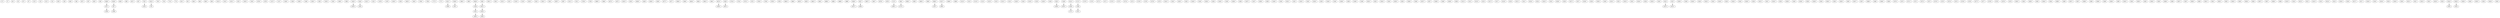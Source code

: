 digraph adj {
graph [k=96]
edge [d=-95]
"27+" [l=717]
"27-" [l=717]
"92+" [l=32333]
"92-" [l=32333]
"97+" [l=13943]
"97-" [l=13943]
"122+" [l=802]
"122-" [l=802]
"151+" [l=10258]
"151-" [l=10258]
"228+" [l=677]
"228-" [l=677]
"246+" [l=1877]
"246-" [l=1877]
"267+" [l=3141]
"267-" [l=3141]
"283+" [l=882]
"283-" [l=882]
"507+" [l=2024]
"507-" [l=2024]
"638+" [l=888]
"638-" [l=888]
"647+" [l=552]
"647-" [l=552]
"705+" [l=749]
"705-" [l=749]
"730+" [l=2644]
"730-" [l=2644]
"774+" [l=862]
"774-" [l=862]
"821+" [l=724]
"821-" [l=724]
"840+" [l=689]
"840-" [l=689]
"936+" [l=677]
"936-" [l=677]
"1013+" [l=932]
"1013-" [l=932]
"1021+" [l=3066]
"1021-" [l=3066]
"1033+" [l=807]
"1033-" [l=807]
"1079+" [l=829]
"1079-" [l=829]
"1147+" [l=584]
"1147-" [l=584]
"1169+" [l=590]
"1169-" [l=590]
"1208+" [l=923]
"1208-" [l=923]
"1282+" [l=4582]
"1282-" [l=4582]
"1335+" [l=571]
"1335-" [l=571]
"1390+" [l=667]
"1390-" [l=667]
"1403+" [l=772]
"1403-" [l=772]
"1421+" [l=518]
"1421-" [l=518]
"1476+" [l=735]
"1476-" [l=735]
"1503+" [l=521]
"1503-" [l=521]
"1653+" [l=1270]
"1653-" [l=1270]
"1766+" [l=657]
"1766-" [l=657]
"1771+" [l=504]
"1771-" [l=504]
"1821+" [l=596]
"1821-" [l=596]
"1862+" [l=550]
"1862-" [l=550]
"1892+" [l=505]
"1892-" [l=505]
"2051+" [l=536]
"2051-" [l=536]
"2101+" [l=929]
"2101-" [l=929]
"2133+" [l=618]
"2133-" [l=618]
"2242+" [l=833]
"2242-" [l=833]
"2281+" [l=885]
"2281-" [l=885]
"2397+" [l=512]
"2397-" [l=512]
"2511+" [l=663]
"2511-" [l=663]
"2736+" [l=605]
"2736-" [l=605]
"3060+" [l=708]
"3060-" [l=708]
"4472+" [l=842]
"4472-" [l=842]
"4523+" [l=912]
"4523-" [l=912]
"4549+" [l=988]
"4549-" [l=988]
"4556+" [l=758]
"4556-" [l=758]
"4577+" [l=537]
"4577-" [l=537]
"4594+" [l=933]
"4594-" [l=933]
"4644+" [l=629]
"4644-" [l=629]
"4652+" [l=572]
"4652-" [l=572]
"4673+" [l=669]
"4673-" [l=669]
"4724+" [l=693]
"4724-" [l=693]
"4731+" [l=929]
"4731-" [l=929]
"4765+" [l=814]
"4765-" [l=814]
"4783+" [l=767]
"4783-" [l=767]
"4804+" [l=706]
"4804-" [l=706]
"4823+" [l=534]
"4823-" [l=534]
"4842+" [l=802]
"4842-" [l=802]
"4984+" [l=23166]
"4984-" [l=23166]
"4998+" [l=4541]
"4998-" [l=4541]
"5027+" [l=94838]
"5027-" [l=94838]
"5058+" [l=593]
"5058-" [l=593]
"5067+" [l=67950]
"5067-" [l=67950]
"5076+" [l=673]
"5076-" [l=673]
"5081+" [l=900]
"5081-" [l=900]
"5082+" [l=504]
"5082-" [l=504]
"5083+" [l=910]
"5083-" [l=910]
"5085+" [l=2120]
"5085-" [l=2120]
"5089+" [l=659]
"5089-" [l=659]
"5110+" [l=802]
"5110-" [l=802]
"5113+" [l=729]
"5113-" [l=729]
"5123+" [l=576]
"5123-" [l=576]
"5131+" [l=638]
"5131-" [l=638]
"5140+" [l=512]
"5140-" [l=512]
"5153+" [l=748]
"5153-" [l=748]
"5158+" [l=910]
"5158-" [l=910]
"5168+" [l=2118]
"5168-" [l=2118]
"5169+" [l=2630]
"5169-" [l=2630]
"5170+" [l=2805]
"5170-" [l=2805]
"5171+" [l=18413]
"5171-" [l=18413]
"5172+" [l=3180]
"5172-" [l=3180]
"5173+" [l=40749]
"5173-" [l=40749]
"5174+" [l=2601]
"5174-" [l=2601]
"5175+" [l=11438]
"5175-" [l=11438]
"5178+" [l=2385]
"5178-" [l=2385]
"5179+" [l=35748]
"5179-" [l=35748]
"5181+" [l=5960]
"5181-" [l=5960]
"5182+" [l=32215]
"5182-" [l=32215]
"5183+" [l=3392]
"5183-" [l=3392]
"5184+" [l=3241]
"5184-" [l=3241]
"5185+" [l=9750]
"5185-" [l=9750]
"5186+" [l=203024]
"5186-" [l=203024]
"5187+" [l=3426]
"5187-" [l=3426]
"5189+" [l=4422]
"5189-" [l=4422]
"5190+" [l=1320]
"5190-" [l=1320]
"5191+" [l=9136]
"5191-" [l=9136]
"5192+" [l=37953]
"5192-" [l=37953]
"5193+" [l=12124]
"5193-" [l=12124]
"5194+" [l=2486]
"5194-" [l=2486]
"5196+" [l=1263]
"5196-" [l=1263]
"5199+" [l=51474]
"5199-" [l=51474]
"5200+" [l=6152]
"5200-" [l=6152]
"5201+" [l=3251]
"5201-" [l=3251]
"5202+" [l=2985]
"5202-" [l=2985]
"5203+" [l=3904]
"5203-" [l=3904]
"5204+" [l=1438]
"5204-" [l=1438]
"5205+" [l=52605]
"5205-" [l=52605]
"5206+" [l=60853]
"5206-" [l=60853]
"5207+" [l=39899]
"5207-" [l=39899]
"5208+" [l=3561]
"5208-" [l=3561]
"5209+" [l=4198]
"5209-" [l=4198]
"5212+" [l=3829]
"5212-" [l=3829]
"5215+" [l=4903]
"5215-" [l=4903]
"5217+" [l=30785]
"5217-" [l=30785]
"5218+" [l=6463]
"5218-" [l=6463]
"5221+" [l=2374]
"5221-" [l=2374]
"5222+" [l=6527]
"5222-" [l=6527]
"5224+" [l=5268]
"5224-" [l=5268]
"5225+" [l=19394]
"5225-" [l=19394]
"5226+" [l=48805]
"5226-" [l=48805]
"5227+" [l=32531]
"5227-" [l=32531]
"5229+" [l=4293]
"5229-" [l=4293]
"5230+" [l=4901]
"5230-" [l=4901]
"5231+" [l=1725]
"5231-" [l=1725]
"5232+" [l=10411]
"5232-" [l=10411]
"5234+" [l=2447]
"5234-" [l=2447]
"5235+" [l=1650]
"5235-" [l=1650]
"5236+" [l=16743]
"5236-" [l=16743]
"5237+" [l=26095]
"5237-" [l=26095]
"5239+" [l=175572]
"5239-" [l=175572]
"5240+" [l=1430]
"5240-" [l=1430]
"5242+" [l=1421]
"5242-" [l=1421]
"5243+" [l=69294]
"5243-" [l=69294]
"5244+" [l=2132]
"5244-" [l=2132]
"5245+" [l=2381]
"5245-" [l=2381]
"5250+" [l=1860]
"5250-" [l=1860]
"5251+" [l=2861]
"5251-" [l=2861]
"5252+" [l=2026]
"5252-" [l=2026]
"5255+" [l=3436]
"5255-" [l=3436]
"5256+" [l=1923]
"5256-" [l=1923]
"5257+" [l=130069]
"5257-" [l=130069]
"5258+" [l=2542]
"5258-" [l=2542]
"5259+" [l=152885]
"5259-" [l=152885]
"5262+" [l=37791]
"5262-" [l=37791]
"5263+" [l=61872]
"5263-" [l=61872]
"5267+" [l=38675]
"5267-" [l=38675]
"5268+" [l=126936]
"5268-" [l=126936]
"5269+" [l=48419]
"5269-" [l=48419]
"5270+" [l=281085]
"5270-" [l=281085]
"5271+" [l=8923]
"5271-" [l=8923]
"5272+" [l=78222]
"5272-" [l=78222]
"5273+" [l=41900]
"5273-" [l=41900]
"5274+" [l=5281]
"5274-" [l=5281]
"5276+" [l=24604]
"5276-" [l=24604]
"5277+" [l=51725]
"5277-" [l=51725]
"5278+" [l=4415]
"5278-" [l=4415]
"5279+" [l=139635]
"5279-" [l=139635]
"5280+" [l=2189]
"5280-" [l=2189]
"5282+" [l=7338]
"5282-" [l=7338]
"5283+" [l=10977]
"5283-" [l=10977]
"5284+" [l=8726]
"5284-" [l=8726]
"5286+" [l=153068]
"5286-" [l=153068]
"5287+" [l=10320]
"5287-" [l=10320]
"5288+" [l=3172]
"5288-" [l=3172]
"5289+" [l=3351]
"5289-" [l=3351]
"5290+" [l=18188]
"5290-" [l=18188]
"5292+" [l=2231]
"5292-" [l=2231]
"5293+" [l=249777]
"5293-" [l=249777]
"5295+" [l=3406]
"5295-" [l=3406]
"5296+" [l=4172]
"5296-" [l=4172]
"5297+" [l=3978]
"5297-" [l=3978]
"5298+" [l=19182]
"5298-" [l=19182]
"5300+" [l=2867]
"5300-" [l=2867]
"5301+" [l=4044]
"5301-" [l=4044]
"5302+" [l=4046]
"5302-" [l=4046]
"5303+" [l=23930]
"5303-" [l=23930]
"5304+" [l=182704]
"5304-" [l=182704]
"5306+" [l=166542]
"5306-" [l=166542]
"5307+" [l=3895]
"5307-" [l=3895]
"5309+" [l=5886]
"5309-" [l=5886]
"5310+" [l=26864]
"5310-" [l=26864]
"5312+" [l=12031]
"5312-" [l=12031]
"5313+" [l=2317]
"5313-" [l=2317]
"5314+" [l=2139]
"5314-" [l=2139]
"5315+" [l=5454]
"5315-" [l=5454]
"5316+" [l=2408]
"5316-" [l=2408]
"5317+" [l=12787]
"5317-" [l=12787]
"5318+" [l=3011]
"5318-" [l=3011]
"5319+" [l=1637]
"5319-" [l=1637]
"5320+" [l=42092]
"5320-" [l=42092]
"5321+" [l=2593]
"5321-" [l=2593]
"5322+" [l=5023]
"5322-" [l=5023]
"5323+" [l=3896]
"5323-" [l=3896]
"5324+" [l=21373]
"5324-" [l=21373]
"5325+" [l=5168]
"5325-" [l=5168]
"5330+" [l=1772]
"5330-" [l=1772]
"5332+" [l=13752]
"5332-" [l=13752]
"5333+" [l=23596]
"5333-" [l=23596]
"5334+" [l=183398]
"5334-" [l=183398]
"507+" -> "5236-" [d=-206 e=25.8 n=30]
"507-" -> "5298-" [d=-101 e=26.7 n=28]
"705+" -> "5252-" [d=-168 e=25.0 n=32]
"1403+" -> "5203+" [d=-95 e=0.0 n=18]
"1821+" -> "5280-" [d=-95 e=0.0 n=16]
"1892-" -> "5201+" [d=-95 e=0.0 n=17]
"4673+" -> "5200+" [d=-95 e=0.0 n=15]
"5027-" -> "5306-" [d=-182 e=25.4 n=31]
"5058+" -> "5244-" [d=-95 e=0.0 n=38]
"5081-" -> "5175+" [d=-95 e=0.0 n=17]
"5085+" -> "5257-" [d=-95 e=0.0 n=25]
"5168-" -> "5325+" [d=-80 e=0.0 n=24]
"5169+" -> "5172-" [d=-95 e=0.0 n=26]
"5169-" -> "5222-" [d=-95 e=0.0 n=15]
"5172+" -> "5169-" [d=-95 e=0.0 n=26]
"5175-" -> "5081+" [d=-95 e=0.0 n=17]
"5200-" -> "4673-" [d=-95 e=0.0 n=15]
"5201+" -> "5244+" [d=-2093 e=44.6 n=10]
"5201-" -> "1892+" [d=-95 e=0.0 n=17]
"5203-" -> "1403-" [d=-95 e=0.0 n=18]
"5222+" -> "5169+" [d=-95 e=0.0 n=15]
"5236+" -> "507-" [d=-206 e=25.8 n=30]
"5237-" -> "5315+" [d=-95 e=0.0 n=27]
"5244+" -> "5058-" [d=-95 e=0.0 n=38]
"5244-" -> "5201-" [d=-2093 e=44.6 n=10]
"5252+" -> "705-" [d=-168 e=25.0 n=32]
"5257+" -> "5085-" [d=-95 e=0.0 n=25]
"5280+" -> "1821-" [d=-95 e=0.0 n=16]
"5298+" -> "507+" [d=-101 e=26.7 n=28]
"5306+" -> "5027+" [d=-182 e=25.4 n=31]
"5315-" -> "5237+" [d=-95 e=0.0 n=27]
"5324+" -> "5333-" [d=-20928 e=18.2 n=60]
"5325-" -> "5168+" [d=-80 e=0.0 n=24]
"5333+" -> "5324-" [d=-20928 e=18.2 n=60]
}
